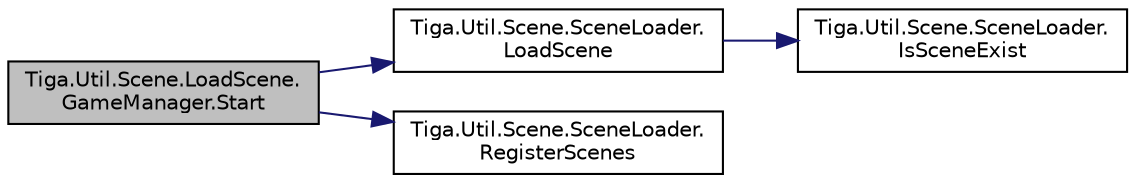 digraph "Tiga.Util.Scene.LoadScene.GameManager.Start"
{
 // LATEX_PDF_SIZE
  edge [fontname="Helvetica",fontsize="10",labelfontname="Helvetica",labelfontsize="10"];
  node [fontname="Helvetica",fontsize="10",shape=record];
  rankdir="LR";
  Node1 [label="Tiga.Util.Scene.LoadScene.\lGameManager.Start",height=0.2,width=0.4,color="black", fillcolor="grey75", style="filled", fontcolor="black",tooltip=" "];
  Node1 -> Node2 [color="midnightblue",fontsize="10",style="solid",fontname="Helvetica"];
  Node2 [label="Tiga.Util.Scene.SceneLoader.\lLoadScene",height=0.2,width=0.4,color="black", fillcolor="white", style="filled",URL="$class_tiga_1_1_util_1_1_scene_1_1_scene_loader.html#a13aaa96ae81da15381a51e4982491bb4",tooltip=" "];
  Node2 -> Node3 [color="midnightblue",fontsize="10",style="solid",fontname="Helvetica"];
  Node3 [label="Tiga.Util.Scene.SceneLoader.\lIsSceneExist",height=0.2,width=0.4,color="black", fillcolor="white", style="filled",URL="$class_tiga_1_1_util_1_1_scene_1_1_scene_loader.html#a24b0e067a2119033adbf8c04a2bfb70e",tooltip=" "];
  Node1 -> Node4 [color="midnightblue",fontsize="10",style="solid",fontname="Helvetica"];
  Node4 [label="Tiga.Util.Scene.SceneLoader.\lRegisterScenes",height=0.2,width=0.4,color="black", fillcolor="white", style="filled",URL="$class_tiga_1_1_util_1_1_scene_1_1_scene_loader.html#a01cf68238f119b16a1af28808a2600f6",tooltip=" "];
}
